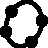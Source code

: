 real pixel=1inch/96;
size(32*pixel,IgnoreAspect);
defaultpen(1.75bp);

path p=W..NW..ENE..0.5*SE..cycle;
draw(p);
dot(p,linewidth(8pixel));

